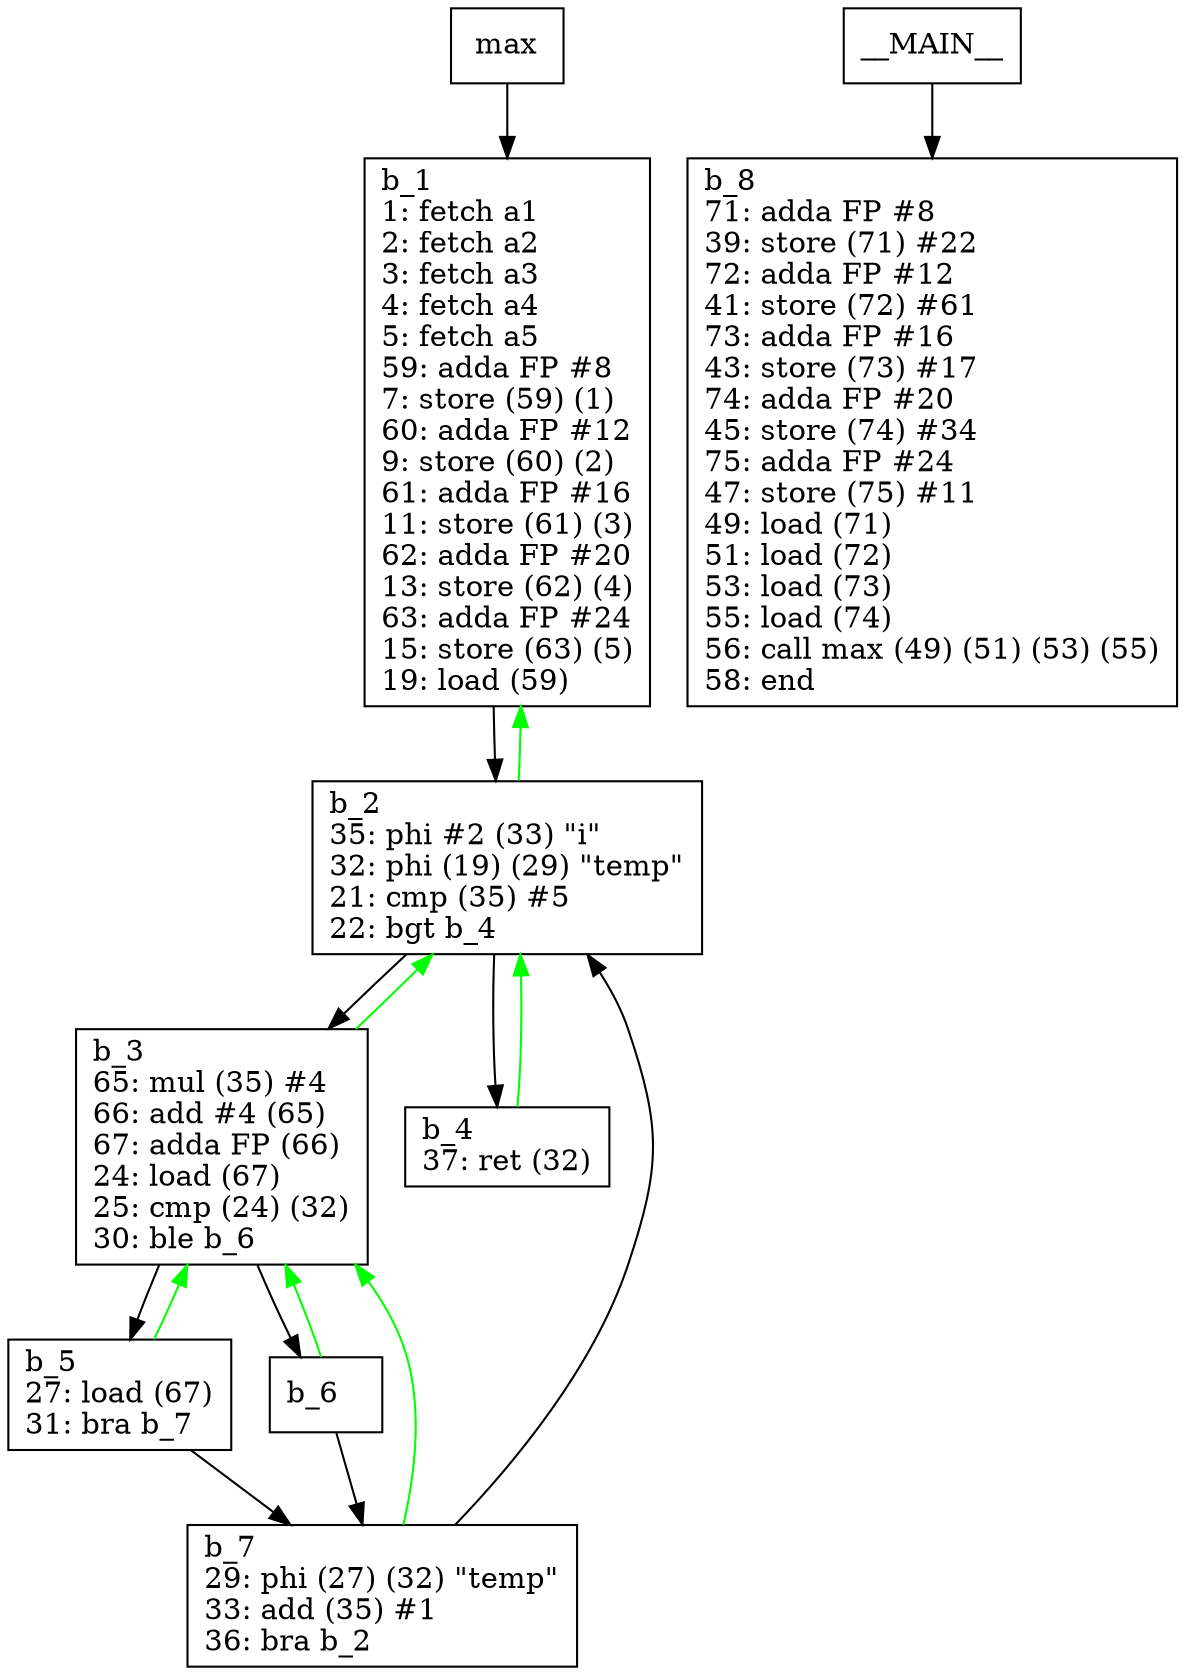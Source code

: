 digraph Computation {
node [shape=box];
max -> b_1;
b_1 [label="b_1\l1: fetch a1\l2: fetch a2\l3: fetch a3\l4: fetch a4\l5: fetch a5\l59: adda FP #8\l7: store (59) (1)\l60: adda FP #12\l9: store (60) (2)\l61: adda FP #16\l11: store (61) (3)\l62: adda FP #20\l13: store (62) (4)\l63: adda FP #24\l15: store (63) (5)\l19: load (59)\l"]
b_1 -> b_2;
b_2 [label="b_2\l35: phi #2 (33) \"i\"\l32: phi (19) (29) \"temp\"\l21: cmp (35) #5\l22: bgt b_4\l"]
b_2 -> b_3;
b_3 [label="b_3\l65: mul (35) #4\l66: add #4 (65)\l67: adda FP (66)\l24: load (67)\l25: cmp (24) (32)\l30: ble b_6\l"]
b_3 -> b_5;
b_5 [label="b_5\l27: load (67)\l31: bra b_7\l"]
b_5 -> b_7;
b_7 [label="b_7\l29: phi (27) (32) \"temp\"\l33: add (35) #1\l36: bra b_2\l"]
b_7 -> b_2;
b_7 -> b_3[color="green"];
b_5 -> b_3[color="green"];
b_3 -> b_6;
b_6 [label="b_6\l"]
b_6 -> b_7;
b_6 -> b_3[color="green"];
b_3 -> b_2[color="green"];
b_2 -> b_4;
b_4 [label="b_4\l37: ret (32)\l"]
b_4 -> b_2[color="green"];
b_2 -> b_1[color="green"];
__MAIN__ -> b_8;
b_8 [label="b_8\l71: adda FP #8\l39: store (71) #22\l72: adda FP #12\l41: store (72) #61\l73: adda FP #16\l43: store (73) #17\l74: adda FP #20\l45: store (74) #34\l75: adda FP #24\l47: store (75) #11\l49: load (71)\l51: load (72)\l53: load (73)\l55: load (74)\l56: call max (49) (51) (53) (55)\l58: end\l"]
}